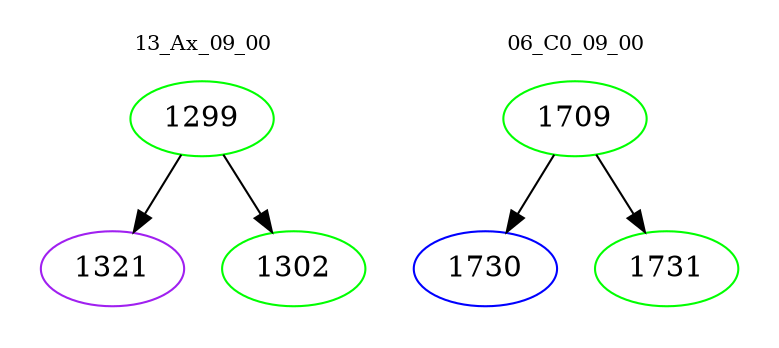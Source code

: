 digraph{
subgraph cluster_0 {
color = white
label = "13_Ax_09_00";
fontsize=10;
T0_1299 [label="1299", color="green"]
T0_1299 -> T0_1321 [color="black"]
T0_1321 [label="1321", color="purple"]
T0_1299 -> T0_1302 [color="black"]
T0_1302 [label="1302", color="green"]
}
subgraph cluster_1 {
color = white
label = "06_C0_09_00";
fontsize=10;
T1_1709 [label="1709", color="green"]
T1_1709 -> T1_1730 [color="black"]
T1_1730 [label="1730", color="blue"]
T1_1709 -> T1_1731 [color="black"]
T1_1731 [label="1731", color="green"]
}
}
